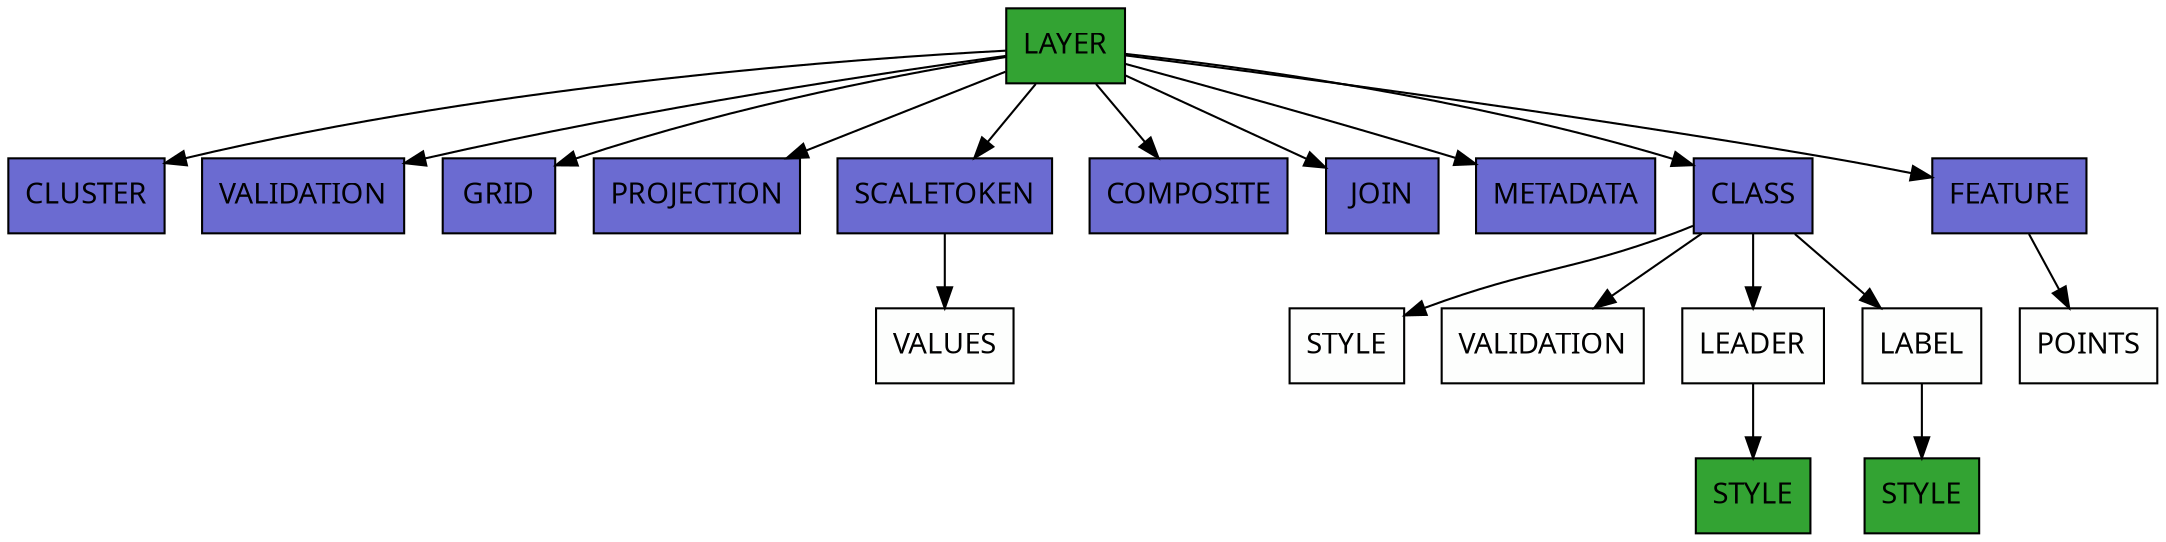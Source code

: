 digraph G {
rankdir=TB;
LAYER [shape=polygon, style=filled, fontname="Lucida Sans", fillcolor="#33a333", label=LAYER];
LAYER_CLUSTER [shape=polygon, style=filled, fontname="Lucida Sans", fillcolor="#6b6bd1", label=CLUSTER];
LAYER -> LAYER_CLUSTER;
LAYER_VALIDATION [shape=polygon, style=filled, fontname="Lucida Sans", fillcolor="#6b6bd1", label=VALIDATION];
LAYER -> LAYER_VALIDATION;
LAYER_GRID [shape=polygon, style=filled, fontname="Lucida Sans", fillcolor="#6b6bd1", label=GRID];
LAYER -> LAYER_GRID;
LAYER_PROJECTION [shape=polygon, style=filled, fontname="Lucida Sans", fillcolor="#6b6bd1", label=PROJECTION];
LAYER -> LAYER_PROJECTION;
LAYER_SCALETOKEN [shape=polygon, style=filled, fontname="Lucida Sans", fillcolor="#6b6bd1", label=SCALETOKEN];
LAYER -> LAYER_SCALETOKEN;
LAYER_SCALETOKEN_VALUES [shape=polygon, style=filled, fontname="Lucida Sans", fillcolor="#fdfefd", label=VALUES];
LAYER_SCALETOKEN -> LAYER_SCALETOKEN_VALUES;
LAYER_COMPOSITE [shape=polygon, style=filled, fontname="Lucida Sans", fillcolor="#6b6bd1", label=COMPOSITE];
LAYER -> LAYER_COMPOSITE;
LAYER_JOIN [shape=polygon, style=filled, fontname="Lucida Sans", fillcolor="#6b6bd1", label=JOIN];
LAYER -> LAYER_JOIN;
LAYER_METADATA [shape=polygon, style=filled, fontname="Lucida Sans", fillcolor="#6b6bd1", label=METADATA];
LAYER -> LAYER_METADATA;
LAYER_CLASS [shape=polygon, style=filled, fontname="Lucida Sans", fillcolor="#6b6bd1", label=CLASS];
LAYER -> LAYER_CLASS;
LAYER_CLASS_STYLE [shape=polygon, style=filled, fontname="Lucida Sans", fillcolor="#fdfefd", label=STYLE];
LAYER_CLASS -> LAYER_CLASS_STYLE;
LAYER_CLASS_VALIDATION [shape=polygon, style=filled, fontname="Lucida Sans", fillcolor="#fdfefd", label=VALIDATION];
LAYER_CLASS -> LAYER_CLASS_VALIDATION;
LAYER_CLASS_LEADER [shape=polygon, style=filled, fontname="Lucida Sans", fillcolor="#fdfefd", label=LEADER];
LAYER_CLASS -> LAYER_CLASS_LEADER;
LAYER_CLASS_LEADER_STYLE [shape=polygon, style=filled, fontname="Lucida Sans", fillcolor="#33a333", label=STYLE];
LAYER_CLASS_LEADER -> LAYER_CLASS_LEADER_STYLE;
LAYER_CLASS_LABEL [shape=polygon, style=filled, fontname="Lucida Sans", fillcolor="#fdfefd", label=LABEL];
LAYER_CLASS -> LAYER_CLASS_LABEL;
LAYER_CLASS_LABEL_STYLE [shape=polygon, style=filled, fontname="Lucida Sans", fillcolor="#33a333", label=STYLE];
LAYER_CLASS_LABEL -> LAYER_CLASS_LABEL_STYLE;
LAYER_FEATURE [shape=polygon, style=filled, fontname="Lucida Sans", fillcolor="#6b6bd1", label=FEATURE];
LAYER -> LAYER_FEATURE;
LAYER_FEATURE_POINTS [shape=polygon, style=filled, fontname="Lucida Sans", fillcolor="#fdfefd", label=POINTS];
LAYER_FEATURE -> LAYER_FEATURE_POINTS;
}
